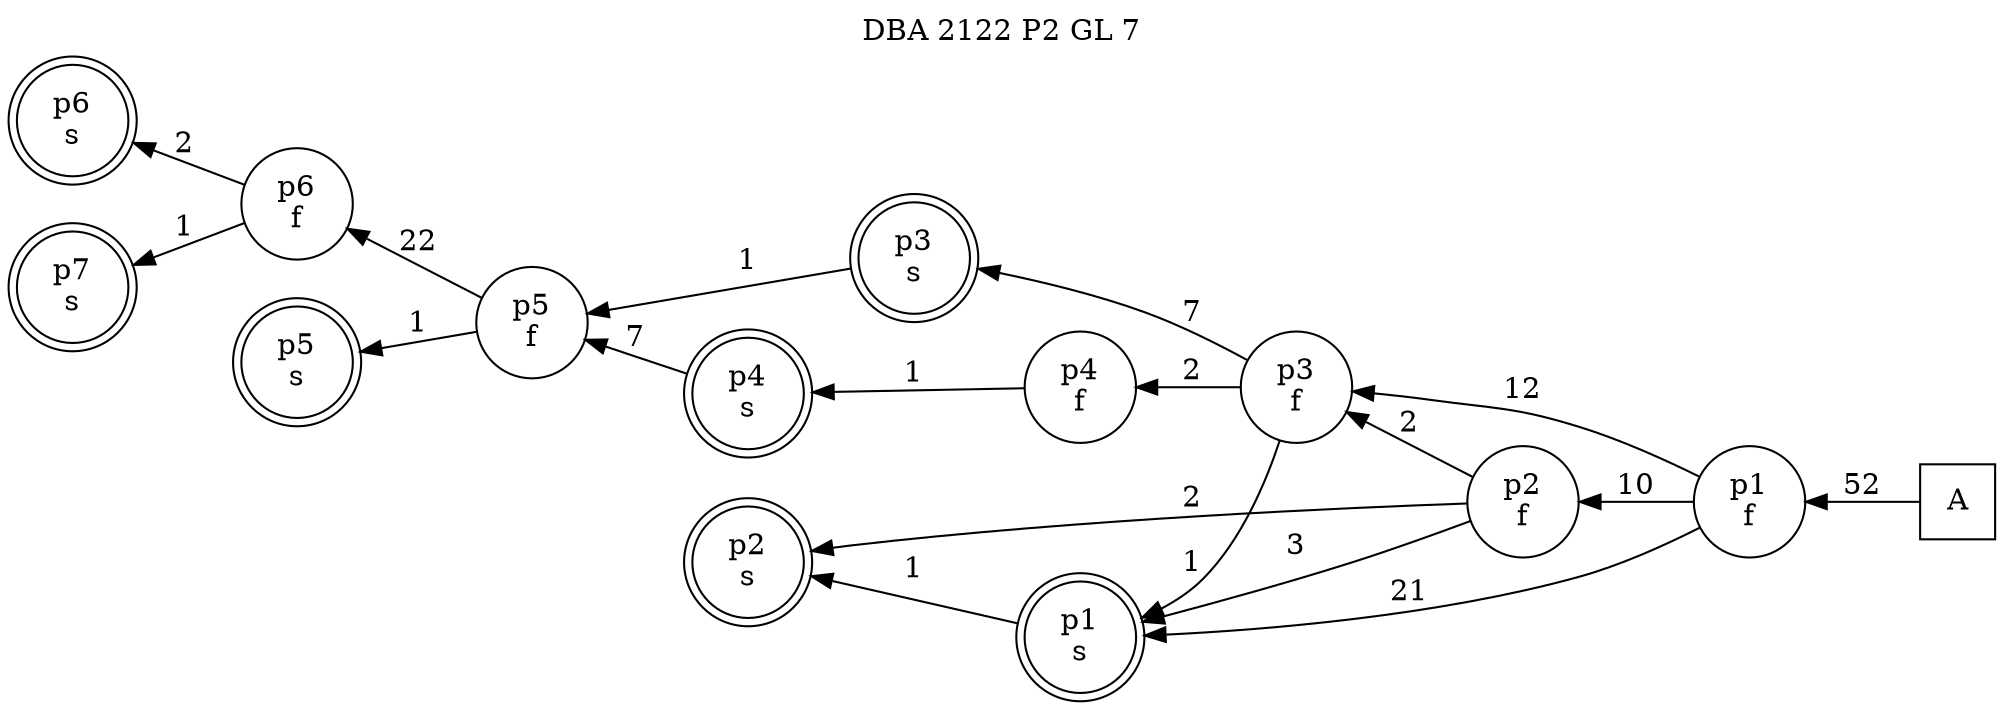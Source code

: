 digraph DBA_2122_P2_GL_7_GOOD {
labelloc="tl"
label= " DBA 2122 P2 GL 7 "
rankdir="RL";
"A" [shape="square" label="A"]
"p1_f" [shape="circle" label="p1
f"]
"p1_s" [shape="doublecircle" label="p1
s"]
"p2_f" [shape="circle" label="p2
f"]
"p2_s" [shape="doublecircle" label="p2
s"]
"p3_f" [shape="circle" label="p3
f"]
"p3_s" [shape="doublecircle" label="p3
s"]
"p4_f" [shape="circle" label="p4
f"]
"p4_s" [shape="doublecircle" label="p4
s"]
"p5_f" [shape="circle" label="p5
f"]
"p6_f" [shape="circle" label="p6
f"]
"p6_s" [shape="doublecircle" label="p6
s"]
"p5_s" [shape="doublecircle" label="p5
s"]
"p7_s" [shape="doublecircle" label="p7
s"]
"A" -> "p1_f" [ label=52]
"p1_f" -> "p1_s" [ label=21]
"p1_f" -> "p2_f" [ label=10]
"p1_f" -> "p3_f" [ label=12]
"p1_s" -> "p2_s" [ label=1]
"p2_f" -> "p1_s" [ label=3]
"p2_f" -> "p2_s" [ label=2]
"p2_f" -> "p3_f" [ label=2]
"p3_f" -> "p1_s" [ label=1]
"p3_f" -> "p3_s" [ label=7]
"p3_f" -> "p4_f" [ label=2]
"p3_s" -> "p5_f" [ label=1]
"p4_f" -> "p4_s" [ label=1]
"p4_s" -> "p5_f" [ label=7]
"p5_f" -> "p6_f" [ label=22]
"p5_f" -> "p5_s" [ label=1]
"p6_f" -> "p6_s" [ label=2]
"p6_f" -> "p7_s" [ label=1]
}
